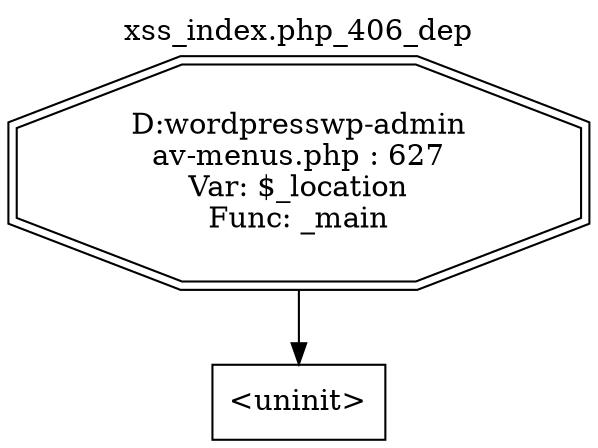 digraph cfg {
  label="xss_index.php_406_dep";
  labelloc=t;
  n1 [shape=doubleoctagon, label="D:\wordpress\wp-admin\nav-menus.php : 627\nVar: $_location\nFunc: _main\n"];
  n2 [shape=box, label="<uninit>"];
  n1 -> n2;
}
